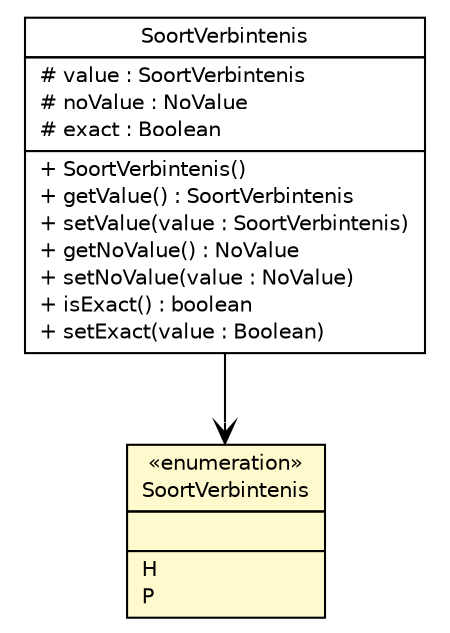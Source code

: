 #!/usr/local/bin/dot
#
# Class diagram 
# Generated by UMLGraph version R5_6-24-gf6e263 (http://www.umlgraph.org/)
#

digraph G {
	edge [fontname="Helvetica",fontsize=10,labelfontname="Helvetica",labelfontsize=10];
	node [fontname="Helvetica",fontsize=10,shape=plaintext];
	nodesep=0.25;
	ranksep=0.5;
	// nl.egem.stuf.sector.bg._0204.PRSPRSHUWRel.SoortVerbintenis
	c194395 [label=<<table title="nl.egem.stuf.sector.bg._0204.PRSPRSHUWRel.SoortVerbintenis" border="0" cellborder="1" cellspacing="0" cellpadding="2" port="p" href="./PRSPRSHUWRel.SoortVerbintenis.html">
		<tr><td><table border="0" cellspacing="0" cellpadding="1">
<tr><td align="center" balign="center"> SoortVerbintenis </td></tr>
		</table></td></tr>
		<tr><td><table border="0" cellspacing="0" cellpadding="1">
<tr><td align="left" balign="left"> # value : SoortVerbintenis </td></tr>
<tr><td align="left" balign="left"> # noValue : NoValue </td></tr>
<tr><td align="left" balign="left"> # exact : Boolean </td></tr>
		</table></td></tr>
		<tr><td><table border="0" cellspacing="0" cellpadding="1">
<tr><td align="left" balign="left"> + SoortVerbintenis() </td></tr>
<tr><td align="left" balign="left"> + getValue() : SoortVerbintenis </td></tr>
<tr><td align="left" balign="left"> + setValue(value : SoortVerbintenis) </td></tr>
<tr><td align="left" balign="left"> + getNoValue() : NoValue </td></tr>
<tr><td align="left" balign="left"> + setNoValue(value : NoValue) </td></tr>
<tr><td align="left" balign="left"> + isExact() : boolean </td></tr>
<tr><td align="left" balign="left"> + setExact(value : Boolean) </td></tr>
		</table></td></tr>
		</table>>, URL="./PRSPRSHUWRel.SoortVerbintenis.html", fontname="Helvetica", fontcolor="black", fontsize=10.0];
	// nl.egem.stuf.sector.bg._0204.SoortVerbintenis
	c194511 [label=<<table title="nl.egem.stuf.sector.bg._0204.SoortVerbintenis" border="0" cellborder="1" cellspacing="0" cellpadding="2" port="p" bgcolor="lemonChiffon" href="./SoortVerbintenis.html">
		<tr><td><table border="0" cellspacing="0" cellpadding="1">
<tr><td align="center" balign="center"> &#171;enumeration&#187; </td></tr>
<tr><td align="center" balign="center"> SoortVerbintenis </td></tr>
		</table></td></tr>
		<tr><td><table border="0" cellspacing="0" cellpadding="1">
<tr><td align="left" balign="left">  </td></tr>
		</table></td></tr>
		<tr><td><table border="0" cellspacing="0" cellpadding="1">
<tr><td align="left" balign="left"> H </td></tr>
<tr><td align="left" balign="left"> P </td></tr>
		</table></td></tr>
		</table>>, URL="./SoortVerbintenis.html", fontname="Helvetica", fontcolor="black", fontsize=10.0];
	// nl.egem.stuf.sector.bg._0204.PRSPRSHUWRel.SoortVerbintenis NAVASSOC nl.egem.stuf.sector.bg._0204.SoortVerbintenis
	c194395:p -> c194511:p [taillabel="", label="", headlabel="", fontname="Helvetica", fontcolor="black", fontsize=10.0, color="black", arrowhead=open];
}

